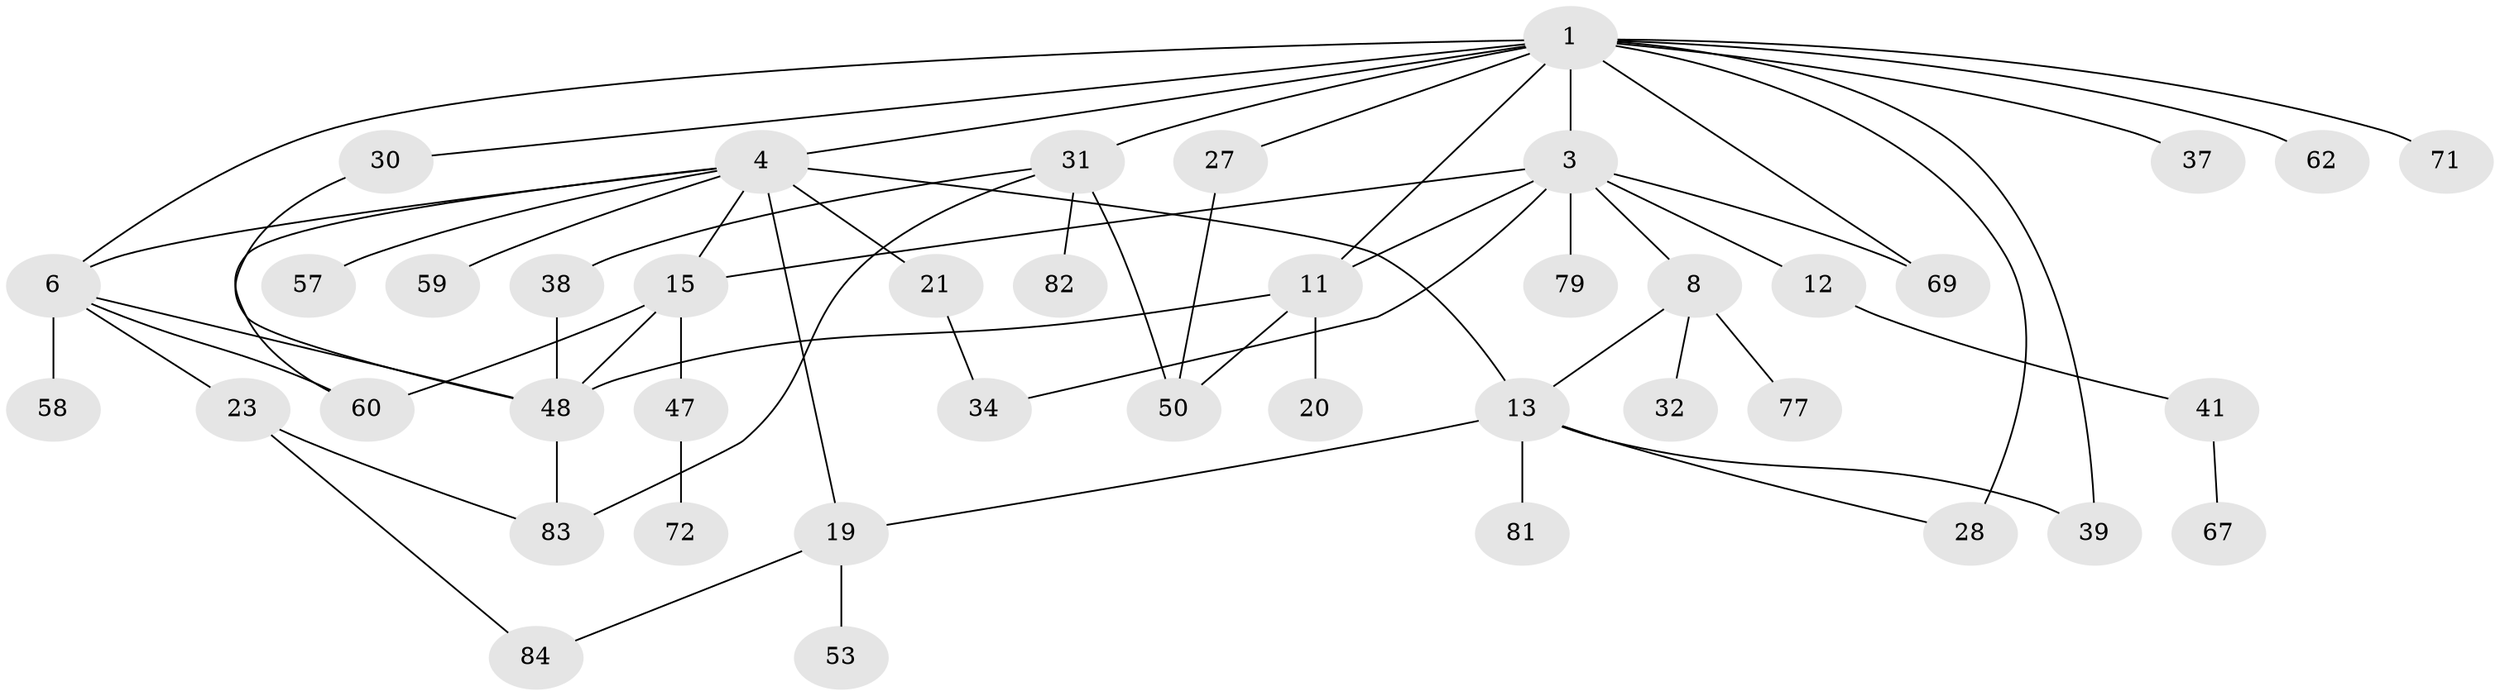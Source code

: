 // original degree distribution, {3: 0.19047619047619047, 7: 0.023809523809523808, 5: 0.07142857142857142, 4: 0.08333333333333333, 6: 0.047619047619047616, 1: 0.2857142857142857, 2: 0.2976190476190476}
// Generated by graph-tools (version 1.1) at 2025/13/03/09/25 04:13:26]
// undirected, 42 vertices, 61 edges
graph export_dot {
graph [start="1"]
  node [color=gray90,style=filled];
  1 [super="+16+2"];
  3 [super="+22+66+10+5"];
  4 [super="+9"];
  6 [super="+7+70+55+36"];
  8 [super="+54"];
  11 [super="+14"];
  12 [super="+33"];
  13 [super="+64+43"];
  15 [super="+17"];
  19 [super="+46+35"];
  20;
  21;
  23;
  27 [super="+29"];
  28 [super="+42"];
  30;
  31 [super="+74+68+75"];
  32;
  34;
  37;
  38 [super="+44"];
  39;
  41;
  47;
  48 [super="+61+63+52"];
  50 [super="+51"];
  53;
  57;
  58;
  59;
  60 [super="+78"];
  62 [super="+76"];
  67;
  69;
  71;
  72;
  77;
  79;
  81;
  82;
  83;
  84;
  1 -- 6 [weight=2];
  1 -- 69;
  1 -- 71;
  1 -- 39;
  1 -- 11;
  1 -- 30;
  1 -- 28 [weight=2];
  1 -- 62;
  1 -- 3;
  1 -- 4;
  1 -- 37;
  1 -- 27;
  1 -- 31;
  3 -- 15;
  3 -- 34;
  3 -- 69;
  3 -- 8;
  3 -- 11;
  3 -- 12;
  3 -- 79;
  4 -- 19;
  4 -- 21;
  4 -- 57;
  4 -- 60;
  4 -- 13 [weight=2];
  4 -- 59;
  4 -- 15;
  4 -- 6;
  6 -- 23;
  6 -- 58;
  6 -- 60;
  6 -- 48;
  8 -- 32;
  8 -- 77;
  8 -- 13;
  11 -- 20;
  11 -- 48;
  11 -- 50;
  12 -- 41;
  13 -- 81 [weight=2];
  13 -- 19;
  13 -- 39;
  13 -- 28;
  15 -- 47;
  15 -- 60;
  15 -- 48;
  19 -- 84;
  19 -- 53;
  21 -- 34;
  23 -- 84;
  23 -- 83;
  27 -- 50;
  30 -- 48;
  31 -- 38;
  31 -- 82;
  31 -- 83;
  31 -- 50 [weight=2];
  38 -- 48;
  41 -- 67;
  47 -- 72;
  48 -- 83;
}
